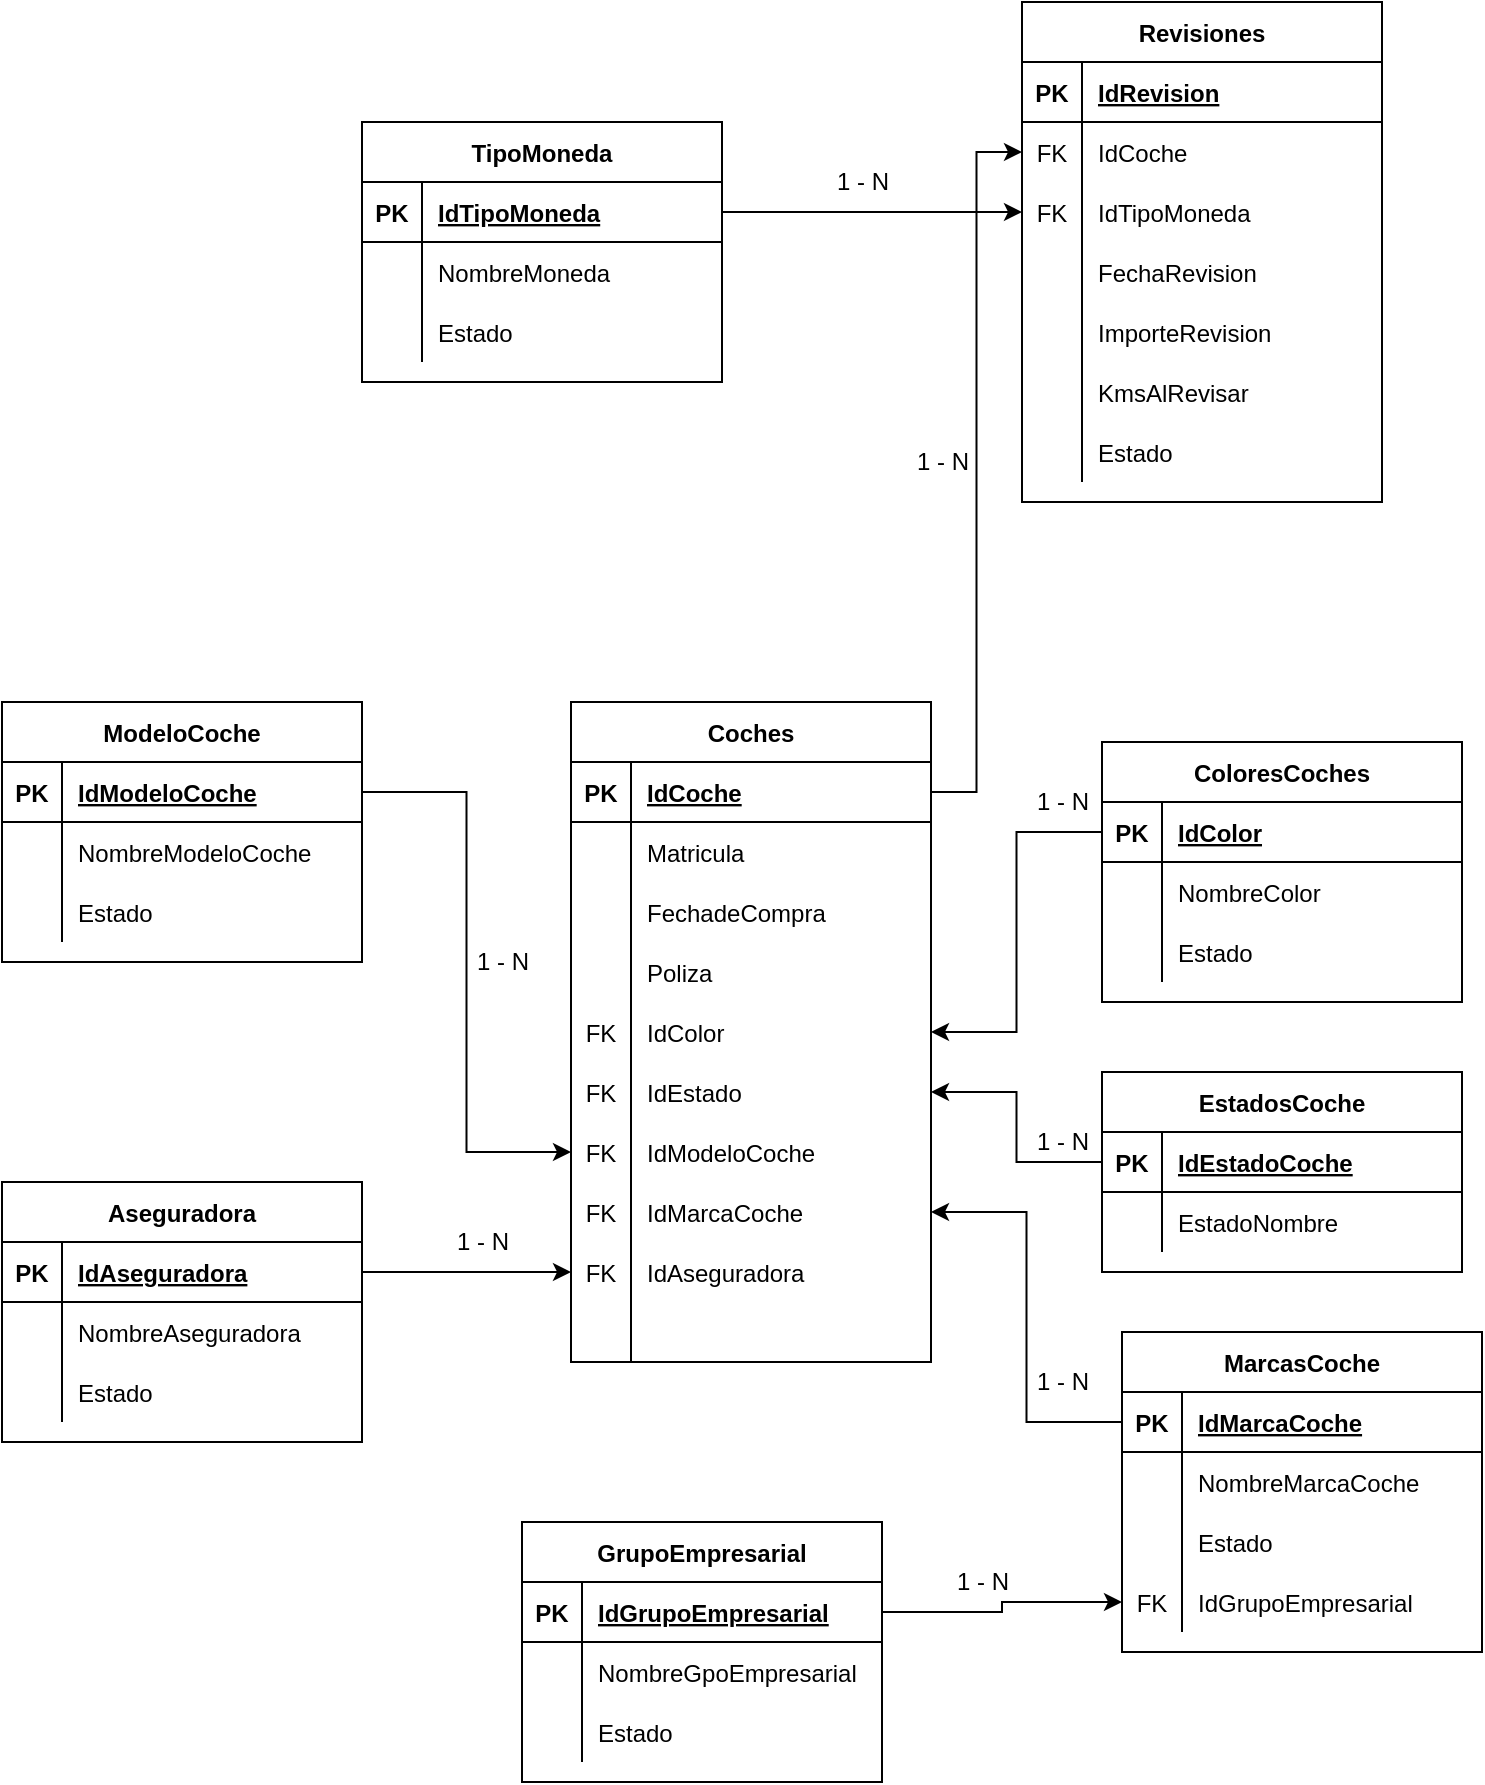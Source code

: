 <mxfile version="20.3.0" type="device"><diagram id="ltezysR5kUzPOAIY12wQ" name="Page-1"><mxGraphModel dx="1933" dy="908" grid="1" gridSize="10" guides="1" tooltips="1" connect="1" arrows="1" fold="1" page="1" pageScale="1" pageWidth="827" pageHeight="1169" math="0" shadow="0"><root><mxCell id="0"/><mxCell id="1" parent="0"/><mxCell id="eCtVaEbYET1Q52DXHdSy-2" value="ModeloCoche" style="shape=table;startSize=30;container=1;collapsible=1;childLayout=tableLayout;fixedRows=1;rowLines=0;fontStyle=1;align=center;resizeLast=1;" parent="1" vertex="1"><mxGeometry x="50" y="470" width="180" height="130" as="geometry"/></mxCell><mxCell id="eCtVaEbYET1Q52DXHdSy-3" value="" style="shape=tableRow;horizontal=0;startSize=0;swimlaneHead=0;swimlaneBody=0;fillColor=none;collapsible=0;dropTarget=0;points=[[0,0.5],[1,0.5]];portConstraint=eastwest;top=0;left=0;right=0;bottom=1;" parent="eCtVaEbYET1Q52DXHdSy-2" vertex="1"><mxGeometry y="30" width="180" height="30" as="geometry"/></mxCell><mxCell id="eCtVaEbYET1Q52DXHdSy-4" value="PK" style="shape=partialRectangle;connectable=0;fillColor=none;top=0;left=0;bottom=0;right=0;fontStyle=1;overflow=hidden;" parent="eCtVaEbYET1Q52DXHdSy-3" vertex="1"><mxGeometry width="30" height="30" as="geometry"><mxRectangle width="30" height="30" as="alternateBounds"/></mxGeometry></mxCell><mxCell id="eCtVaEbYET1Q52DXHdSy-5" value="IdModeloCoche" style="shape=partialRectangle;connectable=0;fillColor=none;top=0;left=0;bottom=0;right=0;align=left;spacingLeft=6;fontStyle=5;overflow=hidden;" parent="eCtVaEbYET1Q52DXHdSy-3" vertex="1"><mxGeometry x="30" width="150" height="30" as="geometry"><mxRectangle width="150" height="30" as="alternateBounds"/></mxGeometry></mxCell><mxCell id="eCtVaEbYET1Q52DXHdSy-6" value="" style="shape=tableRow;horizontal=0;startSize=0;swimlaneHead=0;swimlaneBody=0;fillColor=none;collapsible=0;dropTarget=0;points=[[0,0.5],[1,0.5]];portConstraint=eastwest;top=0;left=0;right=0;bottom=0;" parent="eCtVaEbYET1Q52DXHdSy-2" vertex="1"><mxGeometry y="60" width="180" height="30" as="geometry"/></mxCell><mxCell id="eCtVaEbYET1Q52DXHdSy-7" value="" style="shape=partialRectangle;connectable=0;fillColor=none;top=0;left=0;bottom=0;right=0;editable=1;overflow=hidden;" parent="eCtVaEbYET1Q52DXHdSy-6" vertex="1"><mxGeometry width="30" height="30" as="geometry"><mxRectangle width="30" height="30" as="alternateBounds"/></mxGeometry></mxCell><mxCell id="eCtVaEbYET1Q52DXHdSy-8" value="NombreModeloCoche" style="shape=partialRectangle;connectable=0;fillColor=none;top=0;left=0;bottom=0;right=0;align=left;spacingLeft=6;overflow=hidden;" parent="eCtVaEbYET1Q52DXHdSy-6" vertex="1"><mxGeometry x="30" width="150" height="30" as="geometry"><mxRectangle width="150" height="30" as="alternateBounds"/></mxGeometry></mxCell><mxCell id="iE9W0swpaP_ePKLS51mC-11" value="" style="shape=tableRow;horizontal=0;startSize=0;swimlaneHead=0;swimlaneBody=0;fillColor=none;collapsible=0;dropTarget=0;points=[[0,0.5],[1,0.5]];portConstraint=eastwest;top=0;left=0;right=0;bottom=0;" vertex="1" parent="eCtVaEbYET1Q52DXHdSy-2"><mxGeometry y="90" width="180" height="30" as="geometry"/></mxCell><mxCell id="iE9W0swpaP_ePKLS51mC-12" value="" style="shape=partialRectangle;connectable=0;fillColor=none;top=0;left=0;bottom=0;right=0;editable=1;overflow=hidden;" vertex="1" parent="iE9W0swpaP_ePKLS51mC-11"><mxGeometry width="30" height="30" as="geometry"><mxRectangle width="30" height="30" as="alternateBounds"/></mxGeometry></mxCell><mxCell id="iE9W0swpaP_ePKLS51mC-13" value="Estado" style="shape=partialRectangle;connectable=0;fillColor=none;top=0;left=0;bottom=0;right=0;align=left;spacingLeft=6;overflow=hidden;" vertex="1" parent="iE9W0swpaP_ePKLS51mC-11"><mxGeometry x="30" width="150" height="30" as="geometry"><mxRectangle width="150" height="30" as="alternateBounds"/></mxGeometry></mxCell><mxCell id="eCtVaEbYET1Q52DXHdSy-15" value="MarcasCoche" style="shape=table;startSize=30;container=1;collapsible=1;childLayout=tableLayout;fixedRows=1;rowLines=0;fontStyle=1;align=center;resizeLast=1;" parent="1" vertex="1"><mxGeometry x="610" y="785" width="180" height="160" as="geometry"/></mxCell><mxCell id="eCtVaEbYET1Q52DXHdSy-16" value="" style="shape=tableRow;horizontal=0;startSize=0;swimlaneHead=0;swimlaneBody=0;fillColor=none;collapsible=0;dropTarget=0;points=[[0,0.5],[1,0.5]];portConstraint=eastwest;top=0;left=0;right=0;bottom=1;" parent="eCtVaEbYET1Q52DXHdSy-15" vertex="1"><mxGeometry y="30" width="180" height="30" as="geometry"/></mxCell><mxCell id="eCtVaEbYET1Q52DXHdSy-17" value="PK" style="shape=partialRectangle;connectable=0;fillColor=none;top=0;left=0;bottom=0;right=0;fontStyle=1;overflow=hidden;" parent="eCtVaEbYET1Q52DXHdSy-16" vertex="1"><mxGeometry width="30" height="30" as="geometry"><mxRectangle width="30" height="30" as="alternateBounds"/></mxGeometry></mxCell><mxCell id="eCtVaEbYET1Q52DXHdSy-18" value="IdMarcaCoche" style="shape=partialRectangle;connectable=0;fillColor=none;top=0;left=0;bottom=0;right=0;align=left;spacingLeft=6;fontStyle=5;overflow=hidden;" parent="eCtVaEbYET1Q52DXHdSy-16" vertex="1"><mxGeometry x="30" width="150" height="30" as="geometry"><mxRectangle width="150" height="30" as="alternateBounds"/></mxGeometry></mxCell><mxCell id="eCtVaEbYET1Q52DXHdSy-19" value="" style="shape=tableRow;horizontal=0;startSize=0;swimlaneHead=0;swimlaneBody=0;fillColor=none;collapsible=0;dropTarget=0;points=[[0,0.5],[1,0.5]];portConstraint=eastwest;top=0;left=0;right=0;bottom=0;" parent="eCtVaEbYET1Q52DXHdSy-15" vertex="1"><mxGeometry y="60" width="180" height="30" as="geometry"/></mxCell><mxCell id="eCtVaEbYET1Q52DXHdSy-20" value="" style="shape=partialRectangle;connectable=0;fillColor=none;top=0;left=0;bottom=0;right=0;editable=1;overflow=hidden;" parent="eCtVaEbYET1Q52DXHdSy-19" vertex="1"><mxGeometry width="30" height="30" as="geometry"><mxRectangle width="30" height="30" as="alternateBounds"/></mxGeometry></mxCell><mxCell id="eCtVaEbYET1Q52DXHdSy-21" value="NombreMarcaCoche" style="shape=partialRectangle;connectable=0;fillColor=none;top=0;left=0;bottom=0;right=0;align=left;spacingLeft=6;overflow=hidden;" parent="eCtVaEbYET1Q52DXHdSy-19" vertex="1"><mxGeometry x="30" width="150" height="30" as="geometry"><mxRectangle width="150" height="30" as="alternateBounds"/></mxGeometry></mxCell><mxCell id="iE9W0swpaP_ePKLS51mC-14" value="" style="shape=tableRow;horizontal=0;startSize=0;swimlaneHead=0;swimlaneBody=0;fillColor=none;collapsible=0;dropTarget=0;points=[[0,0.5],[1,0.5]];portConstraint=eastwest;top=0;left=0;right=0;bottom=0;" vertex="1" parent="eCtVaEbYET1Q52DXHdSy-15"><mxGeometry y="90" width="180" height="30" as="geometry"/></mxCell><mxCell id="iE9W0swpaP_ePKLS51mC-15" value="" style="shape=partialRectangle;connectable=0;fillColor=none;top=0;left=0;bottom=0;right=0;editable=1;overflow=hidden;" vertex="1" parent="iE9W0swpaP_ePKLS51mC-14"><mxGeometry width="30" height="30" as="geometry"><mxRectangle width="30" height="30" as="alternateBounds"/></mxGeometry></mxCell><mxCell id="iE9W0swpaP_ePKLS51mC-16" value="Estado" style="shape=partialRectangle;connectable=0;fillColor=none;top=0;left=0;bottom=0;right=0;align=left;spacingLeft=6;overflow=hidden;" vertex="1" parent="iE9W0swpaP_ePKLS51mC-14"><mxGeometry x="30" width="150" height="30" as="geometry"><mxRectangle width="150" height="30" as="alternateBounds"/></mxGeometry></mxCell><mxCell id="iE9W0swpaP_ePKLS51mC-37" value="" style="shape=tableRow;horizontal=0;startSize=0;swimlaneHead=0;swimlaneBody=0;fillColor=none;collapsible=0;dropTarget=0;points=[[0,0.5],[1,0.5]];portConstraint=eastwest;top=0;left=0;right=0;bottom=0;" vertex="1" parent="eCtVaEbYET1Q52DXHdSy-15"><mxGeometry y="120" width="180" height="30" as="geometry"/></mxCell><mxCell id="iE9W0swpaP_ePKLS51mC-38" value="FK" style="shape=partialRectangle;connectable=0;fillColor=none;top=0;left=0;bottom=0;right=0;editable=1;overflow=hidden;" vertex="1" parent="iE9W0swpaP_ePKLS51mC-37"><mxGeometry width="30" height="30" as="geometry"><mxRectangle width="30" height="30" as="alternateBounds"/></mxGeometry></mxCell><mxCell id="iE9W0swpaP_ePKLS51mC-39" value="IdGrupoEmpresarial" style="shape=partialRectangle;connectable=0;fillColor=none;top=0;left=0;bottom=0;right=0;align=left;spacingLeft=6;overflow=hidden;" vertex="1" parent="iE9W0swpaP_ePKLS51mC-37"><mxGeometry x="30" width="150" height="30" as="geometry"><mxRectangle width="150" height="30" as="alternateBounds"/></mxGeometry></mxCell><mxCell id="eCtVaEbYET1Q52DXHdSy-28" value="GrupoEmpresarial" style="shape=table;startSize=30;container=1;collapsible=1;childLayout=tableLayout;fixedRows=1;rowLines=0;fontStyle=1;align=center;resizeLast=1;" parent="1" vertex="1"><mxGeometry x="310" y="880" width="180" height="130" as="geometry"/></mxCell><mxCell id="eCtVaEbYET1Q52DXHdSy-29" value="" style="shape=tableRow;horizontal=0;startSize=0;swimlaneHead=0;swimlaneBody=0;fillColor=none;collapsible=0;dropTarget=0;points=[[0,0.5],[1,0.5]];portConstraint=eastwest;top=0;left=0;right=0;bottom=1;" parent="eCtVaEbYET1Q52DXHdSy-28" vertex="1"><mxGeometry y="30" width="180" height="30" as="geometry"/></mxCell><mxCell id="eCtVaEbYET1Q52DXHdSy-30" value="PK" style="shape=partialRectangle;connectable=0;fillColor=none;top=0;left=0;bottom=0;right=0;fontStyle=1;overflow=hidden;" parent="eCtVaEbYET1Q52DXHdSy-29" vertex="1"><mxGeometry width="30" height="30" as="geometry"><mxRectangle width="30" height="30" as="alternateBounds"/></mxGeometry></mxCell><mxCell id="eCtVaEbYET1Q52DXHdSy-31" value="IdGrupoEmpresarial" style="shape=partialRectangle;connectable=0;fillColor=none;top=0;left=0;bottom=0;right=0;align=left;spacingLeft=6;fontStyle=5;overflow=hidden;" parent="eCtVaEbYET1Q52DXHdSy-29" vertex="1"><mxGeometry x="30" width="150" height="30" as="geometry"><mxRectangle width="150" height="30" as="alternateBounds"/></mxGeometry></mxCell><mxCell id="eCtVaEbYET1Q52DXHdSy-32" value="" style="shape=tableRow;horizontal=0;startSize=0;swimlaneHead=0;swimlaneBody=0;fillColor=none;collapsible=0;dropTarget=0;points=[[0,0.5],[1,0.5]];portConstraint=eastwest;top=0;left=0;right=0;bottom=0;" parent="eCtVaEbYET1Q52DXHdSy-28" vertex="1"><mxGeometry y="60" width="180" height="30" as="geometry"/></mxCell><mxCell id="eCtVaEbYET1Q52DXHdSy-33" value="" style="shape=partialRectangle;connectable=0;fillColor=none;top=0;left=0;bottom=0;right=0;editable=1;overflow=hidden;" parent="eCtVaEbYET1Q52DXHdSy-32" vertex="1"><mxGeometry width="30" height="30" as="geometry"><mxRectangle width="30" height="30" as="alternateBounds"/></mxGeometry></mxCell><mxCell id="eCtVaEbYET1Q52DXHdSy-34" value="NombreGpoEmpresarial" style="shape=partialRectangle;connectable=0;fillColor=none;top=0;left=0;bottom=0;right=0;align=left;spacingLeft=6;overflow=hidden;" parent="eCtVaEbYET1Q52DXHdSy-32" vertex="1"><mxGeometry x="30" width="150" height="30" as="geometry"><mxRectangle width="150" height="30" as="alternateBounds"/></mxGeometry></mxCell><mxCell id="iE9W0swpaP_ePKLS51mC-23" value="" style="shape=tableRow;horizontal=0;startSize=0;swimlaneHead=0;swimlaneBody=0;fillColor=none;collapsible=0;dropTarget=0;points=[[0,0.5],[1,0.5]];portConstraint=eastwest;top=0;left=0;right=0;bottom=0;" vertex="1" parent="eCtVaEbYET1Q52DXHdSy-28"><mxGeometry y="90" width="180" height="30" as="geometry"/></mxCell><mxCell id="iE9W0swpaP_ePKLS51mC-24" value="" style="shape=partialRectangle;connectable=0;fillColor=none;top=0;left=0;bottom=0;right=0;editable=1;overflow=hidden;" vertex="1" parent="iE9W0swpaP_ePKLS51mC-23"><mxGeometry width="30" height="30" as="geometry"><mxRectangle width="30" height="30" as="alternateBounds"/></mxGeometry></mxCell><mxCell id="iE9W0swpaP_ePKLS51mC-25" value="Estado" style="shape=partialRectangle;connectable=0;fillColor=none;top=0;left=0;bottom=0;right=0;align=left;spacingLeft=6;overflow=hidden;" vertex="1" parent="iE9W0swpaP_ePKLS51mC-23"><mxGeometry x="30" width="150" height="30" as="geometry"><mxRectangle width="150" height="30" as="alternateBounds"/></mxGeometry></mxCell><mxCell id="eCtVaEbYET1Q52DXHdSy-41" value="Aseguradora" style="shape=table;startSize=30;container=1;collapsible=1;childLayout=tableLayout;fixedRows=1;rowLines=0;fontStyle=1;align=center;resizeLast=1;" parent="1" vertex="1"><mxGeometry x="50" y="710" width="180" height="130" as="geometry"/></mxCell><mxCell id="eCtVaEbYET1Q52DXHdSy-42" value="" style="shape=tableRow;horizontal=0;startSize=0;swimlaneHead=0;swimlaneBody=0;fillColor=none;collapsible=0;dropTarget=0;points=[[0,0.5],[1,0.5]];portConstraint=eastwest;top=0;left=0;right=0;bottom=1;" parent="eCtVaEbYET1Q52DXHdSy-41" vertex="1"><mxGeometry y="30" width="180" height="30" as="geometry"/></mxCell><mxCell id="eCtVaEbYET1Q52DXHdSy-43" value="PK" style="shape=partialRectangle;connectable=0;fillColor=none;top=0;left=0;bottom=0;right=0;fontStyle=1;overflow=hidden;" parent="eCtVaEbYET1Q52DXHdSy-42" vertex="1"><mxGeometry width="30" height="30" as="geometry"><mxRectangle width="30" height="30" as="alternateBounds"/></mxGeometry></mxCell><mxCell id="eCtVaEbYET1Q52DXHdSy-44" value="IdAseguradora" style="shape=partialRectangle;connectable=0;fillColor=none;top=0;left=0;bottom=0;right=0;align=left;spacingLeft=6;fontStyle=5;overflow=hidden;" parent="eCtVaEbYET1Q52DXHdSy-42" vertex="1"><mxGeometry x="30" width="150" height="30" as="geometry"><mxRectangle width="150" height="30" as="alternateBounds"/></mxGeometry></mxCell><mxCell id="eCtVaEbYET1Q52DXHdSy-45" value="" style="shape=tableRow;horizontal=0;startSize=0;swimlaneHead=0;swimlaneBody=0;fillColor=none;collapsible=0;dropTarget=0;points=[[0,0.5],[1,0.5]];portConstraint=eastwest;top=0;left=0;right=0;bottom=0;" parent="eCtVaEbYET1Q52DXHdSy-41" vertex="1"><mxGeometry y="60" width="180" height="30" as="geometry"/></mxCell><mxCell id="eCtVaEbYET1Q52DXHdSy-46" value="" style="shape=partialRectangle;connectable=0;fillColor=none;top=0;left=0;bottom=0;right=0;editable=1;overflow=hidden;" parent="eCtVaEbYET1Q52DXHdSy-45" vertex="1"><mxGeometry width="30" height="30" as="geometry"><mxRectangle width="30" height="30" as="alternateBounds"/></mxGeometry></mxCell><mxCell id="eCtVaEbYET1Q52DXHdSy-47" value="NombreAseguradora" style="shape=partialRectangle;connectable=0;fillColor=none;top=0;left=0;bottom=0;right=0;align=left;spacingLeft=6;overflow=hidden;" parent="eCtVaEbYET1Q52DXHdSy-45" vertex="1"><mxGeometry x="30" width="150" height="30" as="geometry"><mxRectangle width="150" height="30" as="alternateBounds"/></mxGeometry></mxCell><mxCell id="iE9W0swpaP_ePKLS51mC-17" value="" style="shape=tableRow;horizontal=0;startSize=0;swimlaneHead=0;swimlaneBody=0;fillColor=none;collapsible=0;dropTarget=0;points=[[0,0.5],[1,0.5]];portConstraint=eastwest;top=0;left=0;right=0;bottom=0;" vertex="1" parent="eCtVaEbYET1Q52DXHdSy-41"><mxGeometry y="90" width="180" height="30" as="geometry"/></mxCell><mxCell id="iE9W0swpaP_ePKLS51mC-18" value="" style="shape=partialRectangle;connectable=0;fillColor=none;top=0;left=0;bottom=0;right=0;editable=1;overflow=hidden;" vertex="1" parent="iE9W0swpaP_ePKLS51mC-17"><mxGeometry width="30" height="30" as="geometry"><mxRectangle width="30" height="30" as="alternateBounds"/></mxGeometry></mxCell><mxCell id="iE9W0swpaP_ePKLS51mC-19" value="Estado" style="shape=partialRectangle;connectable=0;fillColor=none;top=0;left=0;bottom=0;right=0;align=left;spacingLeft=6;overflow=hidden;" vertex="1" parent="iE9W0swpaP_ePKLS51mC-17"><mxGeometry x="30" width="150" height="30" as="geometry"><mxRectangle width="150" height="30" as="alternateBounds"/></mxGeometry></mxCell><mxCell id="eCtVaEbYET1Q52DXHdSy-58" value="TipoMoneda" style="shape=table;startSize=30;container=1;collapsible=1;childLayout=tableLayout;fixedRows=1;rowLines=0;fontStyle=1;align=center;resizeLast=1;" parent="1" vertex="1"><mxGeometry x="230" y="180" width="180" height="130" as="geometry"/></mxCell><mxCell id="eCtVaEbYET1Q52DXHdSy-59" value="" style="shape=tableRow;horizontal=0;startSize=0;swimlaneHead=0;swimlaneBody=0;fillColor=none;collapsible=0;dropTarget=0;points=[[0,0.5],[1,0.5]];portConstraint=eastwest;top=0;left=0;right=0;bottom=1;" parent="eCtVaEbYET1Q52DXHdSy-58" vertex="1"><mxGeometry y="30" width="180" height="30" as="geometry"/></mxCell><mxCell id="eCtVaEbYET1Q52DXHdSy-60" value="PK" style="shape=partialRectangle;connectable=0;fillColor=none;top=0;left=0;bottom=0;right=0;fontStyle=1;overflow=hidden;" parent="eCtVaEbYET1Q52DXHdSy-59" vertex="1"><mxGeometry width="30" height="30" as="geometry"><mxRectangle width="30" height="30" as="alternateBounds"/></mxGeometry></mxCell><mxCell id="eCtVaEbYET1Q52DXHdSy-61" value="IdTipoMoneda" style="shape=partialRectangle;connectable=0;fillColor=none;top=0;left=0;bottom=0;right=0;align=left;spacingLeft=6;fontStyle=5;overflow=hidden;" parent="eCtVaEbYET1Q52DXHdSy-59" vertex="1"><mxGeometry x="30" width="150" height="30" as="geometry"><mxRectangle width="150" height="30" as="alternateBounds"/></mxGeometry></mxCell><mxCell id="eCtVaEbYET1Q52DXHdSy-62" value="" style="shape=tableRow;horizontal=0;startSize=0;swimlaneHead=0;swimlaneBody=0;fillColor=none;collapsible=0;dropTarget=0;points=[[0,0.5],[1,0.5]];portConstraint=eastwest;top=0;left=0;right=0;bottom=0;" parent="eCtVaEbYET1Q52DXHdSy-58" vertex="1"><mxGeometry y="60" width="180" height="30" as="geometry"/></mxCell><mxCell id="eCtVaEbYET1Q52DXHdSy-63" value="" style="shape=partialRectangle;connectable=0;fillColor=none;top=0;left=0;bottom=0;right=0;editable=1;overflow=hidden;" parent="eCtVaEbYET1Q52DXHdSy-62" vertex="1"><mxGeometry width="30" height="30" as="geometry"><mxRectangle width="30" height="30" as="alternateBounds"/></mxGeometry></mxCell><mxCell id="eCtVaEbYET1Q52DXHdSy-64" value="NombreMoneda" style="shape=partialRectangle;connectable=0;fillColor=none;top=0;left=0;bottom=0;right=0;align=left;spacingLeft=6;overflow=hidden;" parent="eCtVaEbYET1Q52DXHdSy-62" vertex="1"><mxGeometry x="30" width="150" height="30" as="geometry"><mxRectangle width="150" height="30" as="alternateBounds"/></mxGeometry></mxCell><mxCell id="iE9W0swpaP_ePKLS51mC-1" value="" style="shape=tableRow;horizontal=0;startSize=0;swimlaneHead=0;swimlaneBody=0;fillColor=none;collapsible=0;dropTarget=0;points=[[0,0.5],[1,0.5]];portConstraint=eastwest;top=0;left=0;right=0;bottom=0;" vertex="1" parent="eCtVaEbYET1Q52DXHdSy-58"><mxGeometry y="90" width="180" height="30" as="geometry"/></mxCell><mxCell id="iE9W0swpaP_ePKLS51mC-2" value="" style="shape=partialRectangle;connectable=0;fillColor=none;top=0;left=0;bottom=0;right=0;editable=1;overflow=hidden;" vertex="1" parent="iE9W0swpaP_ePKLS51mC-1"><mxGeometry width="30" height="30" as="geometry"><mxRectangle width="30" height="30" as="alternateBounds"/></mxGeometry></mxCell><mxCell id="iE9W0swpaP_ePKLS51mC-3" value="Estado" style="shape=partialRectangle;connectable=0;fillColor=none;top=0;left=0;bottom=0;right=0;align=left;spacingLeft=6;overflow=hidden;" vertex="1" parent="iE9W0swpaP_ePKLS51mC-1"><mxGeometry x="30" width="150" height="30" as="geometry"><mxRectangle width="150" height="30" as="alternateBounds"/></mxGeometry></mxCell><mxCell id="eCtVaEbYET1Q52DXHdSy-71" value="Coches" style="shape=table;startSize=30;container=1;collapsible=1;childLayout=tableLayout;fixedRows=1;rowLines=0;fontStyle=1;align=center;resizeLast=1;" parent="1" vertex="1"><mxGeometry x="334.5" y="470" width="180" height="330" as="geometry"/></mxCell><mxCell id="eCtVaEbYET1Q52DXHdSy-72" value="" style="shape=tableRow;horizontal=0;startSize=0;swimlaneHead=0;swimlaneBody=0;fillColor=none;collapsible=0;dropTarget=0;points=[[0,0.5],[1,0.5]];portConstraint=eastwest;top=0;left=0;right=0;bottom=1;" parent="eCtVaEbYET1Q52DXHdSy-71" vertex="1"><mxGeometry y="30" width="180" height="30" as="geometry"/></mxCell><mxCell id="eCtVaEbYET1Q52DXHdSy-73" value="PK" style="shape=partialRectangle;connectable=0;fillColor=none;top=0;left=0;bottom=0;right=0;fontStyle=1;overflow=hidden;" parent="eCtVaEbYET1Q52DXHdSy-72" vertex="1"><mxGeometry width="30" height="30" as="geometry"><mxRectangle width="30" height="30" as="alternateBounds"/></mxGeometry></mxCell><mxCell id="eCtVaEbYET1Q52DXHdSy-74" value="IdCoche" style="shape=partialRectangle;connectable=0;fillColor=none;top=0;left=0;bottom=0;right=0;align=left;spacingLeft=6;fontStyle=5;overflow=hidden;" parent="eCtVaEbYET1Q52DXHdSy-72" vertex="1"><mxGeometry x="30" width="150" height="30" as="geometry"><mxRectangle width="150" height="30" as="alternateBounds"/></mxGeometry></mxCell><mxCell id="eCtVaEbYET1Q52DXHdSy-78" value="" style="shape=tableRow;horizontal=0;startSize=0;swimlaneHead=0;swimlaneBody=0;fillColor=none;collapsible=0;dropTarget=0;points=[[0,0.5],[1,0.5]];portConstraint=eastwest;top=0;left=0;right=0;bottom=0;" parent="eCtVaEbYET1Q52DXHdSy-71" vertex="1"><mxGeometry y="60" width="180" height="30" as="geometry"/></mxCell><mxCell id="eCtVaEbYET1Q52DXHdSy-79" value="" style="shape=partialRectangle;connectable=0;fillColor=none;top=0;left=0;bottom=0;right=0;editable=1;overflow=hidden;" parent="eCtVaEbYET1Q52DXHdSy-78" vertex="1"><mxGeometry width="30" height="30" as="geometry"><mxRectangle width="30" height="30" as="alternateBounds"/></mxGeometry></mxCell><mxCell id="eCtVaEbYET1Q52DXHdSy-80" value="Matricula" style="shape=partialRectangle;connectable=0;fillColor=none;top=0;left=0;bottom=0;right=0;align=left;spacingLeft=6;overflow=hidden;" parent="eCtVaEbYET1Q52DXHdSy-78" vertex="1"><mxGeometry x="30" width="150" height="30" as="geometry"><mxRectangle width="150" height="30" as="alternateBounds"/></mxGeometry></mxCell><mxCell id="eCtVaEbYET1Q52DXHdSy-81" value="" style="shape=tableRow;horizontal=0;startSize=0;swimlaneHead=0;swimlaneBody=0;fillColor=none;collapsible=0;dropTarget=0;points=[[0,0.5],[1,0.5]];portConstraint=eastwest;top=0;left=0;right=0;bottom=0;" parent="eCtVaEbYET1Q52DXHdSy-71" vertex="1"><mxGeometry y="90" width="180" height="30" as="geometry"/></mxCell><mxCell id="eCtVaEbYET1Q52DXHdSy-82" value="" style="shape=partialRectangle;connectable=0;fillColor=none;top=0;left=0;bottom=0;right=0;editable=1;overflow=hidden;" parent="eCtVaEbYET1Q52DXHdSy-81" vertex="1"><mxGeometry width="30" height="30" as="geometry"><mxRectangle width="30" height="30" as="alternateBounds"/></mxGeometry></mxCell><mxCell id="eCtVaEbYET1Q52DXHdSy-83" value="FechadeCompra" style="shape=partialRectangle;connectable=0;fillColor=none;top=0;left=0;bottom=0;right=0;align=left;spacingLeft=6;overflow=hidden;" parent="eCtVaEbYET1Q52DXHdSy-81" vertex="1"><mxGeometry x="30" width="150" height="30" as="geometry"><mxRectangle width="150" height="30" as="alternateBounds"/></mxGeometry></mxCell><mxCell id="eCtVaEbYET1Q52DXHdSy-75" value="" style="shape=tableRow;horizontal=0;startSize=0;swimlaneHead=0;swimlaneBody=0;fillColor=none;collapsible=0;dropTarget=0;points=[[0,0.5],[1,0.5]];portConstraint=eastwest;top=0;left=0;right=0;bottom=0;" parent="eCtVaEbYET1Q52DXHdSy-71" vertex="1"><mxGeometry y="120" width="180" height="30" as="geometry"/></mxCell><mxCell id="eCtVaEbYET1Q52DXHdSy-76" value="" style="shape=partialRectangle;connectable=0;fillColor=none;top=0;left=0;bottom=0;right=0;editable=1;overflow=hidden;" parent="eCtVaEbYET1Q52DXHdSy-75" vertex="1"><mxGeometry width="30" height="30" as="geometry"><mxRectangle width="30" height="30" as="alternateBounds"/></mxGeometry></mxCell><mxCell id="eCtVaEbYET1Q52DXHdSy-77" value="Poliza" style="shape=partialRectangle;connectable=0;fillColor=none;top=0;left=0;bottom=0;right=0;align=left;spacingLeft=6;overflow=hidden;" parent="eCtVaEbYET1Q52DXHdSy-75" vertex="1"><mxGeometry x="30" width="150" height="30" as="geometry"><mxRectangle width="150" height="30" as="alternateBounds"/></mxGeometry></mxCell><mxCell id="eCtVaEbYET1Q52DXHdSy-141" value="" style="shape=tableRow;horizontal=0;startSize=0;swimlaneHead=0;swimlaneBody=0;fillColor=none;collapsible=0;dropTarget=0;points=[[0,0.5],[1,0.5]];portConstraint=eastwest;top=0;left=0;right=0;bottom=0;" parent="eCtVaEbYET1Q52DXHdSy-71" vertex="1"><mxGeometry y="150" width="180" height="30" as="geometry"/></mxCell><mxCell id="eCtVaEbYET1Q52DXHdSy-142" value="FK" style="shape=partialRectangle;connectable=0;fillColor=none;top=0;left=0;bottom=0;right=0;editable=1;overflow=hidden;" parent="eCtVaEbYET1Q52DXHdSy-141" vertex="1"><mxGeometry width="30" height="30" as="geometry"><mxRectangle width="30" height="30" as="alternateBounds"/></mxGeometry></mxCell><mxCell id="eCtVaEbYET1Q52DXHdSy-143" value="IdColor" style="shape=partialRectangle;connectable=0;fillColor=none;top=0;left=0;bottom=0;right=0;align=left;spacingLeft=6;overflow=hidden;" parent="eCtVaEbYET1Q52DXHdSy-141" vertex="1"><mxGeometry x="30" width="150" height="30" as="geometry"><mxRectangle width="150" height="30" as="alternateBounds"/></mxGeometry></mxCell><mxCell id="eCtVaEbYET1Q52DXHdSy-144" value="" style="shape=tableRow;horizontal=0;startSize=0;swimlaneHead=0;swimlaneBody=0;fillColor=none;collapsible=0;dropTarget=0;points=[[0,0.5],[1,0.5]];portConstraint=eastwest;top=0;left=0;right=0;bottom=0;" parent="eCtVaEbYET1Q52DXHdSy-71" vertex="1"><mxGeometry y="180" width="180" height="30" as="geometry"/></mxCell><mxCell id="eCtVaEbYET1Q52DXHdSy-145" value="FK" style="shape=partialRectangle;connectable=0;fillColor=none;top=0;left=0;bottom=0;right=0;editable=1;overflow=hidden;" parent="eCtVaEbYET1Q52DXHdSy-144" vertex="1"><mxGeometry width="30" height="30" as="geometry"><mxRectangle width="30" height="30" as="alternateBounds"/></mxGeometry></mxCell><mxCell id="eCtVaEbYET1Q52DXHdSy-146" value="IdEstado" style="shape=partialRectangle;connectable=0;fillColor=none;top=0;left=0;bottom=0;right=0;align=left;spacingLeft=6;overflow=hidden;" parent="eCtVaEbYET1Q52DXHdSy-144" vertex="1"><mxGeometry x="30" width="150" height="30" as="geometry"><mxRectangle width="150" height="30" as="alternateBounds"/></mxGeometry></mxCell><mxCell id="eCtVaEbYET1Q52DXHdSy-147" value="" style="shape=tableRow;horizontal=0;startSize=0;swimlaneHead=0;swimlaneBody=0;fillColor=none;collapsible=0;dropTarget=0;points=[[0,0.5],[1,0.5]];portConstraint=eastwest;top=0;left=0;right=0;bottom=0;" parent="eCtVaEbYET1Q52DXHdSy-71" vertex="1"><mxGeometry y="210" width="180" height="30" as="geometry"/></mxCell><mxCell id="eCtVaEbYET1Q52DXHdSy-148" value="FK" style="shape=partialRectangle;connectable=0;fillColor=none;top=0;left=0;bottom=0;right=0;editable=1;overflow=hidden;" parent="eCtVaEbYET1Q52DXHdSy-147" vertex="1"><mxGeometry width="30" height="30" as="geometry"><mxRectangle width="30" height="30" as="alternateBounds"/></mxGeometry></mxCell><mxCell id="eCtVaEbYET1Q52DXHdSy-149" value="IdModeloCoche" style="shape=partialRectangle;connectable=0;fillColor=none;top=0;left=0;bottom=0;right=0;align=left;spacingLeft=6;overflow=hidden;" parent="eCtVaEbYET1Q52DXHdSy-147" vertex="1"><mxGeometry x="30" width="150" height="30" as="geometry"><mxRectangle width="150" height="30" as="alternateBounds"/></mxGeometry></mxCell><mxCell id="eCtVaEbYET1Q52DXHdSy-150" value="" style="shape=tableRow;horizontal=0;startSize=0;swimlaneHead=0;swimlaneBody=0;fillColor=none;collapsible=0;dropTarget=0;points=[[0,0.5],[1,0.5]];portConstraint=eastwest;top=0;left=0;right=0;bottom=0;" parent="eCtVaEbYET1Q52DXHdSy-71" vertex="1"><mxGeometry y="240" width="180" height="30" as="geometry"/></mxCell><mxCell id="eCtVaEbYET1Q52DXHdSy-151" value="FK" style="shape=partialRectangle;connectable=0;fillColor=none;top=0;left=0;bottom=0;right=0;editable=1;overflow=hidden;" parent="eCtVaEbYET1Q52DXHdSy-150" vertex="1"><mxGeometry width="30" height="30" as="geometry"><mxRectangle width="30" height="30" as="alternateBounds"/></mxGeometry></mxCell><mxCell id="eCtVaEbYET1Q52DXHdSy-152" value="IdMarcaCoche" style="shape=partialRectangle;connectable=0;fillColor=none;top=0;left=0;bottom=0;right=0;align=left;spacingLeft=6;overflow=hidden;" parent="eCtVaEbYET1Q52DXHdSy-150" vertex="1"><mxGeometry x="30" width="150" height="30" as="geometry"><mxRectangle width="150" height="30" as="alternateBounds"/></mxGeometry></mxCell><mxCell id="eCtVaEbYET1Q52DXHdSy-156" value="" style="shape=tableRow;horizontal=0;startSize=0;swimlaneHead=0;swimlaneBody=0;fillColor=none;collapsible=0;dropTarget=0;points=[[0,0.5],[1,0.5]];portConstraint=eastwest;top=0;left=0;right=0;bottom=0;" parent="eCtVaEbYET1Q52DXHdSy-71" vertex="1"><mxGeometry y="270" width="180" height="30" as="geometry"/></mxCell><mxCell id="eCtVaEbYET1Q52DXHdSy-157" value="FK" style="shape=partialRectangle;connectable=0;fillColor=none;top=0;left=0;bottom=0;right=0;editable=1;overflow=hidden;" parent="eCtVaEbYET1Q52DXHdSy-156" vertex="1"><mxGeometry width="30" height="30" as="geometry"><mxRectangle width="30" height="30" as="alternateBounds"/></mxGeometry></mxCell><mxCell id="eCtVaEbYET1Q52DXHdSy-158" value="IdAseguradora" style="shape=partialRectangle;connectable=0;fillColor=none;top=0;left=0;bottom=0;right=0;align=left;spacingLeft=6;overflow=hidden;" parent="eCtVaEbYET1Q52DXHdSy-156" vertex="1"><mxGeometry x="30" width="150" height="30" as="geometry"><mxRectangle width="150" height="30" as="alternateBounds"/></mxGeometry></mxCell><mxCell id="eCtVaEbYET1Q52DXHdSy-159" value="" style="shape=tableRow;horizontal=0;startSize=0;swimlaneHead=0;swimlaneBody=0;fillColor=none;collapsible=0;dropTarget=0;points=[[0,0.5],[1,0.5]];portConstraint=eastwest;top=0;left=0;right=0;bottom=0;" parent="eCtVaEbYET1Q52DXHdSy-71" vertex="1"><mxGeometry y="300" width="180" height="30" as="geometry"/></mxCell><mxCell id="eCtVaEbYET1Q52DXHdSy-160" value="" style="shape=partialRectangle;connectable=0;fillColor=none;top=0;left=0;bottom=0;right=0;editable=1;overflow=hidden;" parent="eCtVaEbYET1Q52DXHdSy-159" vertex="1"><mxGeometry width="30" height="30" as="geometry"><mxRectangle width="30" height="30" as="alternateBounds"/></mxGeometry></mxCell><mxCell id="eCtVaEbYET1Q52DXHdSy-161" value="" style="shape=partialRectangle;connectable=0;fillColor=none;top=0;left=0;bottom=0;right=0;align=left;spacingLeft=6;overflow=hidden;" parent="eCtVaEbYET1Q52DXHdSy-159" vertex="1"><mxGeometry x="30" width="150" height="30" as="geometry"><mxRectangle width="150" height="30" as="alternateBounds"/></mxGeometry></mxCell><mxCell id="eCtVaEbYET1Q52DXHdSy-84" value="" style="shape=partialRectangle;connectable=0;fillColor=none;top=0;left=0;bottom=0;right=0;align=left;spacingLeft=6;overflow=hidden;" parent="1" vertex="1"><mxGeometry x="60.5" y="665" width="150" height="30" as="geometry"><mxRectangle width="150" height="30" as="alternateBounds"/></mxGeometry></mxCell><mxCell id="eCtVaEbYET1Q52DXHdSy-85" value="" style="shape=partialRectangle;connectable=0;fillColor=none;top=0;left=0;bottom=0;right=0;align=left;spacingLeft=6;overflow=hidden;" parent="1" vertex="1"><mxGeometry x="60" y="695" width="150" height="30" as="geometry"><mxRectangle width="150" height="30" as="alternateBounds"/></mxGeometry></mxCell><mxCell id="eCtVaEbYET1Q52DXHdSy-86" value="" style="shape=partialRectangle;connectable=0;fillColor=none;top=0;left=0;bottom=0;right=0;align=left;spacingLeft=6;overflow=hidden;" parent="1" vertex="1"><mxGeometry x="60.5" y="725" width="150" height="30" as="geometry"><mxRectangle width="150" height="30" as="alternateBounds"/></mxGeometry></mxCell><mxCell id="eCtVaEbYET1Q52DXHdSy-87" value="" style="shape=partialRectangle;connectable=0;fillColor=none;top=0;left=0;bottom=0;right=0;align=left;spacingLeft=6;overflow=hidden;" parent="1" vertex="1"><mxGeometry x="61.5" y="605" width="150" height="30" as="geometry"><mxRectangle width="150" height="30" as="alternateBounds"/></mxGeometry></mxCell><mxCell id="eCtVaEbYET1Q52DXHdSy-88" value="" style="shape=partialRectangle;connectable=0;fillColor=none;top=0;left=0;bottom=0;right=0;align=left;spacingLeft=6;overflow=hidden;" parent="1" vertex="1"><mxGeometry x="60" y="760" width="150" height="25" as="geometry"><mxRectangle width="150" height="30" as="alternateBounds"/></mxGeometry></mxCell><mxCell id="eCtVaEbYET1Q52DXHdSy-98" value="" style="shape=partialRectangle;connectable=0;fillColor=none;top=0;left=0;bottom=0;right=0;align=left;spacingLeft=6;overflow=hidden;" parent="1" vertex="1"><mxGeometry x="61.5" y="625" width="150" height="40" as="geometry"><mxRectangle width="150" height="30" as="alternateBounds"/></mxGeometry></mxCell><mxCell id="eCtVaEbYET1Q52DXHdSy-99" value="EstadosCoche" style="shape=table;startSize=30;container=1;collapsible=1;childLayout=tableLayout;fixedRows=1;rowLines=0;fontStyle=1;align=center;resizeLast=1;" parent="1" vertex="1"><mxGeometry x="600" y="655" width="180" height="100" as="geometry"/></mxCell><mxCell id="eCtVaEbYET1Q52DXHdSy-100" value="" style="shape=tableRow;horizontal=0;startSize=0;swimlaneHead=0;swimlaneBody=0;fillColor=none;collapsible=0;dropTarget=0;points=[[0,0.5],[1,0.5]];portConstraint=eastwest;top=0;left=0;right=0;bottom=1;" parent="eCtVaEbYET1Q52DXHdSy-99" vertex="1"><mxGeometry y="30" width="180" height="30" as="geometry"/></mxCell><mxCell id="eCtVaEbYET1Q52DXHdSy-101" value="PK" style="shape=partialRectangle;connectable=0;fillColor=none;top=0;left=0;bottom=0;right=0;fontStyle=1;overflow=hidden;" parent="eCtVaEbYET1Q52DXHdSy-100" vertex="1"><mxGeometry width="30" height="30" as="geometry"><mxRectangle width="30" height="30" as="alternateBounds"/></mxGeometry></mxCell><mxCell id="eCtVaEbYET1Q52DXHdSy-102" value="IdEstadoCoche" style="shape=partialRectangle;connectable=0;fillColor=none;top=0;left=0;bottom=0;right=0;align=left;spacingLeft=6;fontStyle=5;overflow=hidden;" parent="eCtVaEbYET1Q52DXHdSy-100" vertex="1"><mxGeometry x="30" width="150" height="30" as="geometry"><mxRectangle width="150" height="30" as="alternateBounds"/></mxGeometry></mxCell><mxCell id="eCtVaEbYET1Q52DXHdSy-103" value="" style="shape=tableRow;horizontal=0;startSize=0;swimlaneHead=0;swimlaneBody=0;fillColor=none;collapsible=0;dropTarget=0;points=[[0,0.5],[1,0.5]];portConstraint=eastwest;top=0;left=0;right=0;bottom=0;" parent="eCtVaEbYET1Q52DXHdSy-99" vertex="1"><mxGeometry y="60" width="180" height="30" as="geometry"/></mxCell><mxCell id="eCtVaEbYET1Q52DXHdSy-104" value="" style="shape=partialRectangle;connectable=0;fillColor=none;top=0;left=0;bottom=0;right=0;editable=1;overflow=hidden;" parent="eCtVaEbYET1Q52DXHdSy-103" vertex="1"><mxGeometry width="30" height="30" as="geometry"><mxRectangle width="30" height="30" as="alternateBounds"/></mxGeometry></mxCell><mxCell id="eCtVaEbYET1Q52DXHdSy-105" value="EstadoNombre" style="shape=partialRectangle;connectable=0;fillColor=none;top=0;left=0;bottom=0;right=0;align=left;spacingLeft=6;overflow=hidden;" parent="eCtVaEbYET1Q52DXHdSy-103" vertex="1"><mxGeometry x="30" width="150" height="30" as="geometry"><mxRectangle width="150" height="30" as="alternateBounds"/></mxGeometry></mxCell><mxCell id="eCtVaEbYET1Q52DXHdSy-112" value="ColoresCoches" style="shape=table;startSize=30;container=1;collapsible=1;childLayout=tableLayout;fixedRows=1;rowLines=0;fontStyle=1;align=center;resizeLast=1;" parent="1" vertex="1"><mxGeometry x="600" y="490" width="180" height="130" as="geometry"/></mxCell><mxCell id="eCtVaEbYET1Q52DXHdSy-113" value="" style="shape=tableRow;horizontal=0;startSize=0;swimlaneHead=0;swimlaneBody=0;fillColor=none;collapsible=0;dropTarget=0;points=[[0,0.5],[1,0.5]];portConstraint=eastwest;top=0;left=0;right=0;bottom=1;" parent="eCtVaEbYET1Q52DXHdSy-112" vertex="1"><mxGeometry y="30" width="180" height="30" as="geometry"/></mxCell><mxCell id="eCtVaEbYET1Q52DXHdSy-114" value="PK" style="shape=partialRectangle;connectable=0;fillColor=none;top=0;left=0;bottom=0;right=0;fontStyle=1;overflow=hidden;" parent="eCtVaEbYET1Q52DXHdSy-113" vertex="1"><mxGeometry width="30" height="30" as="geometry"><mxRectangle width="30" height="30" as="alternateBounds"/></mxGeometry></mxCell><mxCell id="eCtVaEbYET1Q52DXHdSy-115" value="IdColor" style="shape=partialRectangle;connectable=0;fillColor=none;top=0;left=0;bottom=0;right=0;align=left;spacingLeft=6;fontStyle=5;overflow=hidden;" parent="eCtVaEbYET1Q52DXHdSy-113" vertex="1"><mxGeometry x="30" width="150" height="30" as="geometry"><mxRectangle width="150" height="30" as="alternateBounds"/></mxGeometry></mxCell><mxCell id="eCtVaEbYET1Q52DXHdSy-116" value="" style="shape=tableRow;horizontal=0;startSize=0;swimlaneHead=0;swimlaneBody=0;fillColor=none;collapsible=0;dropTarget=0;points=[[0,0.5],[1,0.5]];portConstraint=eastwest;top=0;left=0;right=0;bottom=0;" parent="eCtVaEbYET1Q52DXHdSy-112" vertex="1"><mxGeometry y="60" width="180" height="30" as="geometry"/></mxCell><mxCell id="eCtVaEbYET1Q52DXHdSy-117" value="" style="shape=partialRectangle;connectable=0;fillColor=none;top=0;left=0;bottom=0;right=0;editable=1;overflow=hidden;" parent="eCtVaEbYET1Q52DXHdSy-116" vertex="1"><mxGeometry width="30" height="30" as="geometry"><mxRectangle width="30" height="30" as="alternateBounds"/></mxGeometry></mxCell><mxCell id="eCtVaEbYET1Q52DXHdSy-118" value="NombreColor" style="shape=partialRectangle;connectable=0;fillColor=none;top=0;left=0;bottom=0;right=0;align=left;spacingLeft=6;overflow=hidden;" parent="eCtVaEbYET1Q52DXHdSy-116" vertex="1"><mxGeometry x="30" width="150" height="30" as="geometry"><mxRectangle width="150" height="30" as="alternateBounds"/></mxGeometry></mxCell><mxCell id="iE9W0swpaP_ePKLS51mC-20" value="" style="shape=tableRow;horizontal=0;startSize=0;swimlaneHead=0;swimlaneBody=0;fillColor=none;collapsible=0;dropTarget=0;points=[[0,0.5],[1,0.5]];portConstraint=eastwest;top=0;left=0;right=0;bottom=0;" vertex="1" parent="eCtVaEbYET1Q52DXHdSy-112"><mxGeometry y="90" width="180" height="30" as="geometry"/></mxCell><mxCell id="iE9W0swpaP_ePKLS51mC-21" value="" style="shape=partialRectangle;connectable=0;fillColor=none;top=0;left=0;bottom=0;right=0;editable=1;overflow=hidden;" vertex="1" parent="iE9W0swpaP_ePKLS51mC-20"><mxGeometry width="30" height="30" as="geometry"><mxRectangle width="30" height="30" as="alternateBounds"/></mxGeometry></mxCell><mxCell id="iE9W0swpaP_ePKLS51mC-22" value="Estado" style="shape=partialRectangle;connectable=0;fillColor=none;top=0;left=0;bottom=0;right=0;align=left;spacingLeft=6;overflow=hidden;" vertex="1" parent="iE9W0swpaP_ePKLS51mC-20"><mxGeometry x="30" width="150" height="30" as="geometry"><mxRectangle width="150" height="30" as="alternateBounds"/></mxGeometry></mxCell><mxCell id="eCtVaEbYET1Q52DXHdSy-162" value="Revisiones" style="shape=table;startSize=30;container=1;collapsible=1;childLayout=tableLayout;fixedRows=1;rowLines=0;fontStyle=1;align=center;resizeLast=1;" parent="1" vertex="1"><mxGeometry x="560" y="120" width="180" height="250" as="geometry"/></mxCell><mxCell id="eCtVaEbYET1Q52DXHdSy-163" value="" style="shape=tableRow;horizontal=0;startSize=0;swimlaneHead=0;swimlaneBody=0;fillColor=none;collapsible=0;dropTarget=0;points=[[0,0.5],[1,0.5]];portConstraint=eastwest;top=0;left=0;right=0;bottom=1;" parent="eCtVaEbYET1Q52DXHdSy-162" vertex="1"><mxGeometry y="30" width="180" height="30" as="geometry"/></mxCell><mxCell id="eCtVaEbYET1Q52DXHdSy-164" value="PK" style="shape=partialRectangle;connectable=0;fillColor=none;top=0;left=0;bottom=0;right=0;fontStyle=1;overflow=hidden;" parent="eCtVaEbYET1Q52DXHdSy-163" vertex="1"><mxGeometry width="30" height="30" as="geometry"><mxRectangle width="30" height="30" as="alternateBounds"/></mxGeometry></mxCell><mxCell id="eCtVaEbYET1Q52DXHdSy-165" value="IdRevision" style="shape=partialRectangle;connectable=0;fillColor=none;top=0;left=0;bottom=0;right=0;align=left;spacingLeft=6;fontStyle=5;overflow=hidden;" parent="eCtVaEbYET1Q52DXHdSy-163" vertex="1"><mxGeometry x="30" width="150" height="30" as="geometry"><mxRectangle width="150" height="30" as="alternateBounds"/></mxGeometry></mxCell><mxCell id="eCtVaEbYET1Q52DXHdSy-166" value="" style="shape=tableRow;horizontal=0;startSize=0;swimlaneHead=0;swimlaneBody=0;fillColor=none;collapsible=0;dropTarget=0;points=[[0,0.5],[1,0.5]];portConstraint=eastwest;top=0;left=0;right=0;bottom=0;" parent="eCtVaEbYET1Q52DXHdSy-162" vertex="1"><mxGeometry y="60" width="180" height="30" as="geometry"/></mxCell><mxCell id="eCtVaEbYET1Q52DXHdSy-167" value="FK" style="shape=partialRectangle;connectable=0;fillColor=none;top=0;left=0;bottom=0;right=0;editable=1;overflow=hidden;" parent="eCtVaEbYET1Q52DXHdSy-166" vertex="1"><mxGeometry width="30" height="30" as="geometry"><mxRectangle width="30" height="30" as="alternateBounds"/></mxGeometry></mxCell><mxCell id="eCtVaEbYET1Q52DXHdSy-168" value="IdCoche" style="shape=partialRectangle;connectable=0;fillColor=none;top=0;left=0;bottom=0;right=0;align=left;spacingLeft=6;overflow=hidden;" parent="eCtVaEbYET1Q52DXHdSy-166" vertex="1"><mxGeometry x="30" width="150" height="30" as="geometry"><mxRectangle width="150" height="30" as="alternateBounds"/></mxGeometry></mxCell><mxCell id="eCtVaEbYET1Q52DXHdSy-169" value="" style="shape=tableRow;horizontal=0;startSize=0;swimlaneHead=0;swimlaneBody=0;fillColor=none;collapsible=0;dropTarget=0;points=[[0,0.5],[1,0.5]];portConstraint=eastwest;top=0;left=0;right=0;bottom=0;" parent="eCtVaEbYET1Q52DXHdSy-162" vertex="1"><mxGeometry y="90" width="180" height="30" as="geometry"/></mxCell><mxCell id="eCtVaEbYET1Q52DXHdSy-170" value="FK" style="shape=partialRectangle;connectable=0;fillColor=none;top=0;left=0;bottom=0;right=0;editable=1;overflow=hidden;" parent="eCtVaEbYET1Q52DXHdSy-169" vertex="1"><mxGeometry width="30" height="30" as="geometry"><mxRectangle width="30" height="30" as="alternateBounds"/></mxGeometry></mxCell><mxCell id="eCtVaEbYET1Q52DXHdSy-171" value="IdTipoMoneda" style="shape=partialRectangle;connectable=0;fillColor=none;top=0;left=0;bottom=0;right=0;align=left;spacingLeft=6;overflow=hidden;" parent="eCtVaEbYET1Q52DXHdSy-169" vertex="1"><mxGeometry x="30" width="150" height="30" as="geometry"><mxRectangle width="150" height="30" as="alternateBounds"/></mxGeometry></mxCell><mxCell id="eCtVaEbYET1Q52DXHdSy-172" value="" style="shape=tableRow;horizontal=0;startSize=0;swimlaneHead=0;swimlaneBody=0;fillColor=none;collapsible=0;dropTarget=0;points=[[0,0.5],[1,0.5]];portConstraint=eastwest;top=0;left=0;right=0;bottom=0;" parent="eCtVaEbYET1Q52DXHdSy-162" vertex="1"><mxGeometry y="120" width="180" height="30" as="geometry"/></mxCell><mxCell id="eCtVaEbYET1Q52DXHdSy-173" value="" style="shape=partialRectangle;connectable=0;fillColor=none;top=0;left=0;bottom=0;right=0;editable=1;overflow=hidden;" parent="eCtVaEbYET1Q52DXHdSy-172" vertex="1"><mxGeometry width="30" height="30" as="geometry"><mxRectangle width="30" height="30" as="alternateBounds"/></mxGeometry></mxCell><mxCell id="eCtVaEbYET1Q52DXHdSy-174" value="FechaRevision" style="shape=partialRectangle;connectable=0;fillColor=none;top=0;left=0;bottom=0;right=0;align=left;spacingLeft=6;overflow=hidden;" parent="eCtVaEbYET1Q52DXHdSy-172" vertex="1"><mxGeometry x="30" width="150" height="30" as="geometry"><mxRectangle width="150" height="30" as="alternateBounds"/></mxGeometry></mxCell><mxCell id="eCtVaEbYET1Q52DXHdSy-181" value="" style="shape=tableRow;horizontal=0;startSize=0;swimlaneHead=0;swimlaneBody=0;fillColor=none;collapsible=0;dropTarget=0;points=[[0,0.5],[1,0.5]];portConstraint=eastwest;top=0;left=0;right=0;bottom=0;" parent="eCtVaEbYET1Q52DXHdSy-162" vertex="1"><mxGeometry y="150" width="180" height="30" as="geometry"/></mxCell><mxCell id="eCtVaEbYET1Q52DXHdSy-182" value="" style="shape=partialRectangle;connectable=0;fillColor=none;top=0;left=0;bottom=0;right=0;editable=1;overflow=hidden;" parent="eCtVaEbYET1Q52DXHdSy-181" vertex="1"><mxGeometry width="30" height="30" as="geometry"><mxRectangle width="30" height="30" as="alternateBounds"/></mxGeometry></mxCell><mxCell id="eCtVaEbYET1Q52DXHdSy-183" value="ImporteRevision" style="shape=partialRectangle;connectable=0;fillColor=none;top=0;left=0;bottom=0;right=0;align=left;spacingLeft=6;overflow=hidden;" parent="eCtVaEbYET1Q52DXHdSy-181" vertex="1"><mxGeometry x="30" width="150" height="30" as="geometry"><mxRectangle width="150" height="30" as="alternateBounds"/></mxGeometry></mxCell><mxCell id="eCtVaEbYET1Q52DXHdSy-184" value="" style="shape=tableRow;horizontal=0;startSize=0;swimlaneHead=0;swimlaneBody=0;fillColor=none;collapsible=0;dropTarget=0;points=[[0,0.5],[1,0.5]];portConstraint=eastwest;top=0;left=0;right=0;bottom=0;" parent="eCtVaEbYET1Q52DXHdSy-162" vertex="1"><mxGeometry y="180" width="180" height="30" as="geometry"/></mxCell><mxCell id="eCtVaEbYET1Q52DXHdSy-185" value="" style="shape=partialRectangle;connectable=0;fillColor=none;top=0;left=0;bottom=0;right=0;editable=1;overflow=hidden;" parent="eCtVaEbYET1Q52DXHdSy-184" vertex="1"><mxGeometry width="30" height="30" as="geometry"><mxRectangle width="30" height="30" as="alternateBounds"/></mxGeometry></mxCell><mxCell id="eCtVaEbYET1Q52DXHdSy-186" value="KmsAlRevisar" style="shape=partialRectangle;connectable=0;fillColor=none;top=0;left=0;bottom=0;right=0;align=left;spacingLeft=6;overflow=hidden;" parent="eCtVaEbYET1Q52DXHdSy-184" vertex="1"><mxGeometry x="30" width="150" height="30" as="geometry"><mxRectangle width="150" height="30" as="alternateBounds"/></mxGeometry></mxCell><mxCell id="iE9W0swpaP_ePKLS51mC-26" value="" style="shape=tableRow;horizontal=0;startSize=0;swimlaneHead=0;swimlaneBody=0;fillColor=none;collapsible=0;dropTarget=0;points=[[0,0.5],[1,0.5]];portConstraint=eastwest;top=0;left=0;right=0;bottom=0;" vertex="1" parent="eCtVaEbYET1Q52DXHdSy-162"><mxGeometry y="210" width="180" height="30" as="geometry"/></mxCell><mxCell id="iE9W0swpaP_ePKLS51mC-27" value="" style="shape=partialRectangle;connectable=0;fillColor=none;top=0;left=0;bottom=0;right=0;editable=1;overflow=hidden;" vertex="1" parent="iE9W0swpaP_ePKLS51mC-26"><mxGeometry width="30" height="30" as="geometry"><mxRectangle width="30" height="30" as="alternateBounds"/></mxGeometry></mxCell><mxCell id="iE9W0swpaP_ePKLS51mC-28" value="Estado" style="shape=partialRectangle;connectable=0;fillColor=none;top=0;left=0;bottom=0;right=0;align=left;spacingLeft=6;overflow=hidden;" vertex="1" parent="iE9W0swpaP_ePKLS51mC-26"><mxGeometry x="30" width="150" height="30" as="geometry"><mxRectangle width="150" height="30" as="alternateBounds"/></mxGeometry></mxCell><mxCell id="eCtVaEbYET1Q52DXHdSy-187" style="edgeStyle=orthogonalEdgeStyle;rounded=0;orthogonalLoop=1;jettySize=auto;html=1;" parent="1" source="eCtVaEbYET1Q52DXHdSy-72" target="eCtVaEbYET1Q52DXHdSy-166" edge="1"><mxGeometry relative="1" as="geometry"/></mxCell><mxCell id="eCtVaEbYET1Q52DXHdSy-189" style="edgeStyle=orthogonalEdgeStyle;rounded=0;orthogonalLoop=1;jettySize=auto;html=1;" parent="1" source="eCtVaEbYET1Q52DXHdSy-59" target="eCtVaEbYET1Q52DXHdSy-169" edge="1"><mxGeometry relative="1" as="geometry"/></mxCell><mxCell id="iE9W0swpaP_ePKLS51mC-29" value="1 - N" style="text;html=1;align=center;verticalAlign=middle;resizable=0;points=[];autosize=1;strokeColor=none;fillColor=none;" vertex="1" parent="1"><mxGeometry x="455" y="195" width="50" height="30" as="geometry"/></mxCell><mxCell id="iE9W0swpaP_ePKLS51mC-30" style="edgeStyle=orthogonalEdgeStyle;rounded=0;orthogonalLoop=1;jettySize=auto;html=1;" edge="1" parent="1" source="eCtVaEbYET1Q52DXHdSy-3" target="eCtVaEbYET1Q52DXHdSy-147"><mxGeometry relative="1" as="geometry"/></mxCell><mxCell id="iE9W0swpaP_ePKLS51mC-31" style="edgeStyle=orthogonalEdgeStyle;rounded=0;orthogonalLoop=1;jettySize=auto;html=1;" edge="1" parent="1" source="eCtVaEbYET1Q52DXHdSy-16" target="eCtVaEbYET1Q52DXHdSy-150"><mxGeometry relative="1" as="geometry"/></mxCell><mxCell id="iE9W0swpaP_ePKLS51mC-32" style="edgeStyle=orthogonalEdgeStyle;rounded=0;orthogonalLoop=1;jettySize=auto;html=1;" edge="1" parent="1" source="eCtVaEbYET1Q52DXHdSy-42" target="eCtVaEbYET1Q52DXHdSy-156"><mxGeometry relative="1" as="geometry"/></mxCell><mxCell id="iE9W0swpaP_ePKLS51mC-40" style="edgeStyle=orthogonalEdgeStyle;rounded=0;orthogonalLoop=1;jettySize=auto;html=1;" edge="1" parent="1" source="eCtVaEbYET1Q52DXHdSy-29" target="iE9W0swpaP_ePKLS51mC-37"><mxGeometry relative="1" as="geometry"><Array as="points"><mxPoint x="550" y="925"/><mxPoint x="550" y="920"/></Array></mxGeometry></mxCell><mxCell id="iE9W0swpaP_ePKLS51mC-41" style="edgeStyle=orthogonalEdgeStyle;rounded=0;orthogonalLoop=1;jettySize=auto;html=1;" edge="1" parent="1" source="eCtVaEbYET1Q52DXHdSy-100" target="eCtVaEbYET1Q52DXHdSy-144"><mxGeometry relative="1" as="geometry"/></mxCell><mxCell id="iE9W0swpaP_ePKLS51mC-42" style="edgeStyle=orthogonalEdgeStyle;rounded=0;orthogonalLoop=1;jettySize=auto;html=1;" edge="1" parent="1" source="eCtVaEbYET1Q52DXHdSy-113" target="eCtVaEbYET1Q52DXHdSy-141"><mxGeometry relative="1" as="geometry"/></mxCell><mxCell id="iE9W0swpaP_ePKLS51mC-43" value="1 - N" style="text;html=1;align=center;verticalAlign=middle;resizable=0;points=[];autosize=1;strokeColor=none;fillColor=none;" vertex="1" parent="1"><mxGeometry x="275" y="585" width="50" height="30" as="geometry"/></mxCell><mxCell id="iE9W0swpaP_ePKLS51mC-44" value="1 - N" style="text;html=1;align=center;verticalAlign=middle;resizable=0;points=[];autosize=1;strokeColor=none;fillColor=none;" vertex="1" parent="1"><mxGeometry x="265" y="725" width="50" height="30" as="geometry"/></mxCell><mxCell id="iE9W0swpaP_ePKLS51mC-45" value="1 - N" style="text;html=1;align=center;verticalAlign=middle;resizable=0;points=[];autosize=1;strokeColor=none;fillColor=none;" vertex="1" parent="1"><mxGeometry x="515" y="895" width="50" height="30" as="geometry"/></mxCell><mxCell id="iE9W0swpaP_ePKLS51mC-46" value="1 - N" style="text;html=1;align=center;verticalAlign=middle;resizable=0;points=[];autosize=1;strokeColor=none;fillColor=none;" vertex="1" parent="1"><mxGeometry x="555" y="795" width="50" height="30" as="geometry"/></mxCell><mxCell id="iE9W0swpaP_ePKLS51mC-47" value="1 - N" style="text;html=1;align=center;verticalAlign=middle;resizable=0;points=[];autosize=1;strokeColor=none;fillColor=none;" vertex="1" parent="1"><mxGeometry x="555" y="675" width="50" height="30" as="geometry"/></mxCell><mxCell id="iE9W0swpaP_ePKLS51mC-48" value="1 - N" style="text;html=1;align=center;verticalAlign=middle;resizable=0;points=[];autosize=1;strokeColor=none;fillColor=none;" vertex="1" parent="1"><mxGeometry x="555" y="505" width="50" height="30" as="geometry"/></mxCell><mxCell id="iE9W0swpaP_ePKLS51mC-49" value="1 - N" style="text;html=1;align=center;verticalAlign=middle;resizable=0;points=[];autosize=1;strokeColor=none;fillColor=none;" vertex="1" parent="1"><mxGeometry x="495" y="335" width="50" height="30" as="geometry"/></mxCell></root></mxGraphModel></diagram></mxfile>